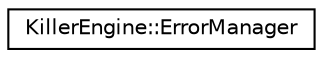 digraph "Graphical Class Hierarchy"
{
  edge [fontname="Helvetica",fontsize="10",labelfontname="Helvetica",labelfontsize="10"];
  node [fontname="Helvetica",fontsize="10",shape=record];
  rankdir="LR";
  Node0 [label="KillerEngine::ErrorManager",height=0.2,width=0.4,color="black", fillcolor="white", style="filled",URL="$class_killer_engine_1_1_error_manager.html"];
}
